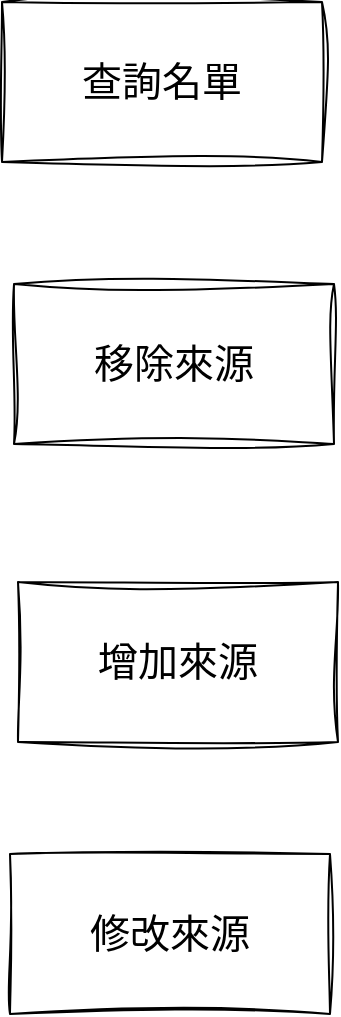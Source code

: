 <mxfile version="21.1.8" type="github">
  <diagram name="第 1 页" id="5dG4LOeHdam8RacsCx5I">
    <mxGraphModel dx="1806" dy="1194" grid="0" gridSize="10" guides="1" tooltips="1" connect="1" arrows="1" fold="1" page="0" pageScale="1" pageWidth="1200" pageHeight="1920" math="0" shadow="0">
      <root>
        <mxCell id="0" />
        <mxCell id="1" parent="0" />
        <mxCell id="W_mJ0lozpkMaY9YwmNWM-1" value="查詢名單" style="rounded=0;whiteSpace=wrap;html=1;sketch=1;hachureGap=4;jiggle=2;curveFitting=1;fontFamily=Architects Daughter;fontSource=https%3A%2F%2Ffonts.googleapis.com%2Fcss%3Ffamily%3DArchitects%2BDaughter;fontSize=20;" vertex="1" parent="1">
          <mxGeometry x="-147" y="-61" width="160" height="80" as="geometry" />
        </mxCell>
        <mxCell id="W_mJ0lozpkMaY9YwmNWM-2" value="移除來源" style="rounded=0;whiteSpace=wrap;html=1;sketch=1;hachureGap=4;jiggle=2;curveFitting=1;fontFamily=Architects Daughter;fontSource=https%3A%2F%2Ffonts.googleapis.com%2Fcss%3Ffamily%3DArchitects%2BDaughter;fontSize=20;" vertex="1" parent="1">
          <mxGeometry x="-141" y="80" width="160" height="80" as="geometry" />
        </mxCell>
        <mxCell id="W_mJ0lozpkMaY9YwmNWM-3" value="增加來源" style="rounded=0;whiteSpace=wrap;html=1;sketch=1;hachureGap=4;jiggle=2;curveFitting=1;fontFamily=Architects Daughter;fontSource=https%3A%2F%2Ffonts.googleapis.com%2Fcss%3Ffamily%3DArchitects%2BDaughter;fontSize=20;" vertex="1" parent="1">
          <mxGeometry x="-139" y="229" width="160" height="80" as="geometry" />
        </mxCell>
        <mxCell id="W_mJ0lozpkMaY9YwmNWM-4" value="修改來源" style="rounded=0;whiteSpace=wrap;html=1;sketch=1;hachureGap=4;jiggle=2;curveFitting=1;fontFamily=Architects Daughter;fontSource=https%3A%2F%2Ffonts.googleapis.com%2Fcss%3Ffamily%3DArchitects%2BDaughter;fontSize=20;" vertex="1" parent="1">
          <mxGeometry x="-143" y="365" width="160" height="80" as="geometry" />
        </mxCell>
      </root>
    </mxGraphModel>
  </diagram>
</mxfile>
